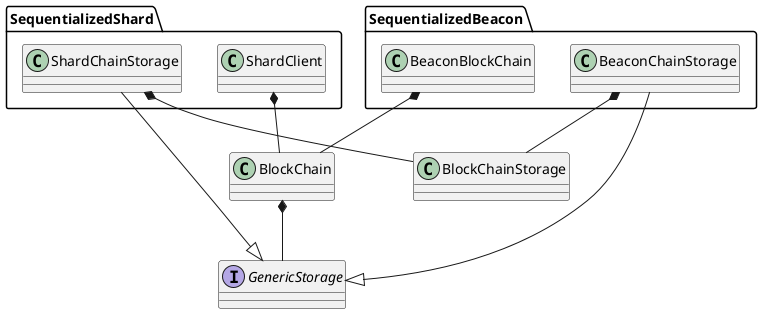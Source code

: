 @startuml

class BlockChainStorage

interface GenericStorage


class BlockChain
BlockChain *-- GenericStorage

package SequentializedBeacon {
class BeaconChainStorage
GenericStorage <|-- BeaconChainStorage
BeaconChainStorage *-- BlockChainStorage

class BeaconBlockChain
BeaconBlockChain *-- BlockChain
}

package SequentializedShard {
class ShardChainStorage
GenericStorage <|-- ShardChainStorage
ShardChainStorage *-- BlockChainStorage


class ShardClient
ShardClient *-- BlockChain
}


@enduml
